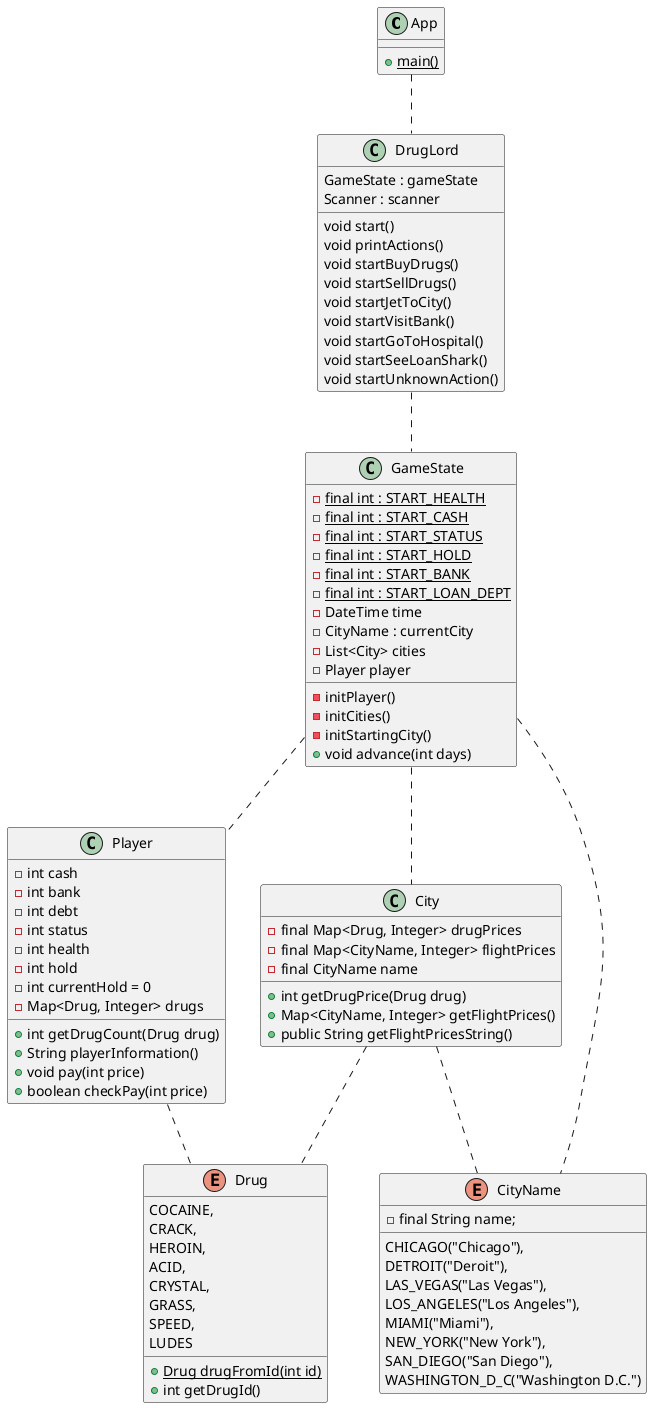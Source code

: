 @startuml
class App{
    +{static}main()
}
class DrugLord {
    GameState : gameState
    Scanner : scanner
    void start()
    void printActions()
    void startBuyDrugs()
    void startSellDrugs()
    void startJetToCity()
    void startVisitBank()
    void startGoToHospital()
    void startSeeLoanShark()
    void startUnknownAction()
    }
'class DrugLordUI {
'}
class GameState {
    -{static} final int : START_HEALTH
    -{static} final int : START_CASH
    -{static} final int : START_STATUS
    -{static} final int : START_HOLD
    -{static} final int : START_BANK
    -{static} final int : START_LOAN_DEPT
    -DateTime time
    -CityName : currentCity
    -List<City> cities
    -Player player
    -initPlayer()
    -initCities()
    -initStartingCity()
    +void advance(int days)
}
class Player {
    -int cash
    -int bank
    -int debt
    -int status
    -int health
    -int hold
    -int currentHold = 0
    -Map<Drug, Integer> drugs
    +int getDrugCount(Drug drug)
    +String playerInformation()
    +void pay(int price)
    +boolean checkPay(int price)
}
class City {
    -final Map<Drug, Integer> drugPrices
    -final Map<CityName, Integer> flightPrices
    -final CityName name
    +int getDrugPrice(Drug drug)
    +Map<CityName, Integer> getFlightPrices()
    +public String getFlightPricesString()
}
enum CityName {
    CHICAGO("Chicago"),
    DETROIT("Deroit"),
    LAS_VEGAS("Las Vegas"),
    LOS_ANGELES("Los Angeles"),
    MIAMI("Miami"),
    NEW_YORK("New York"),
    SAN_DIEGO("San Diego"),
    WASHINGTON_D_C("Washington D.C.")
    -final String name;

    }
enum Drug {
    COCAINE,
    CRACK,
    HEROIN,
    ACID,
    CRYSTAL,
    GRASS,
    SPEED,
    LUDES
    +{static}Drug drugFromId(int id)
    +int getDrugId()
}
App .. DrugLord
DrugLord .. GameState
GameState ..CityName
GameState .. City
GameState ..Player
Player .. Drug
City .. Drug
City .. CityName
@enduml